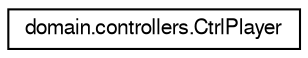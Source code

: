 digraph "Representación gráfica de la clase"
{
 // LATEX_PDF_SIZE
  edge [fontname="FreeSans",fontsize="10",labelfontname="FreeSans",labelfontsize="10"];
  node [fontname="FreeSans",fontsize="10",shape=record];
  rankdir="LR";
  Node0 [label="domain.controllers.CtrlPlayer",height=0.2,width=0.4,color="black", fillcolor="white", style="filled",URL="$classdomain_1_1controllers_1_1_ctrl_player.html",tooltip="Clase CtrlPlayer que contiene los atributos y metodos de un Player."];
}
